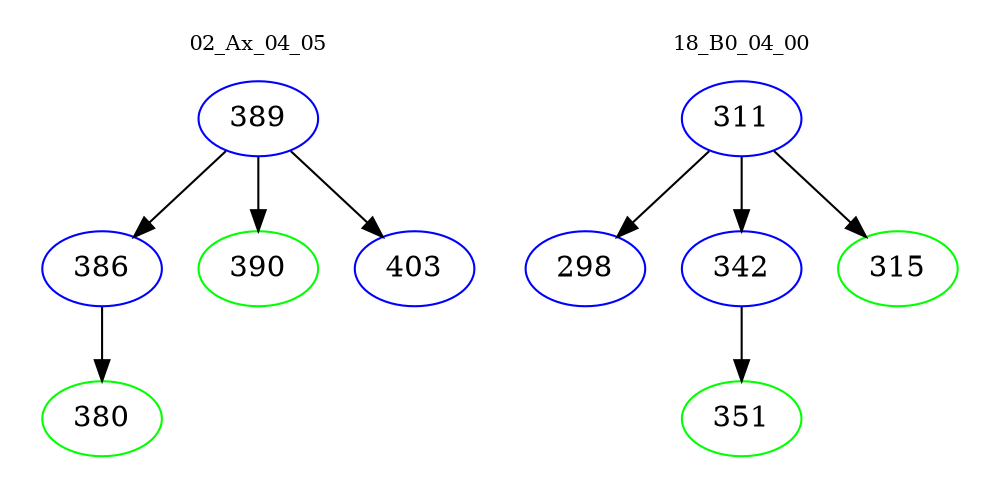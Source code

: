digraph{
subgraph cluster_0 {
color = white
label = "02_Ax_04_05";
fontsize=10;
T0_389 [label="389", color="blue"]
T0_389 -> T0_386 [color="black"]
T0_386 [label="386", color="blue"]
T0_386 -> T0_380 [color="black"]
T0_380 [label="380", color="green"]
T0_389 -> T0_390 [color="black"]
T0_390 [label="390", color="green"]
T0_389 -> T0_403 [color="black"]
T0_403 [label="403", color="blue"]
}
subgraph cluster_1 {
color = white
label = "18_B0_04_00";
fontsize=10;
T1_311 [label="311", color="blue"]
T1_311 -> T1_298 [color="black"]
T1_298 [label="298", color="blue"]
T1_311 -> T1_342 [color="black"]
T1_342 [label="342", color="blue"]
T1_342 -> T1_351 [color="black"]
T1_351 [label="351", color="green"]
T1_311 -> T1_315 [color="black"]
T1_315 [label="315", color="green"]
}
}
